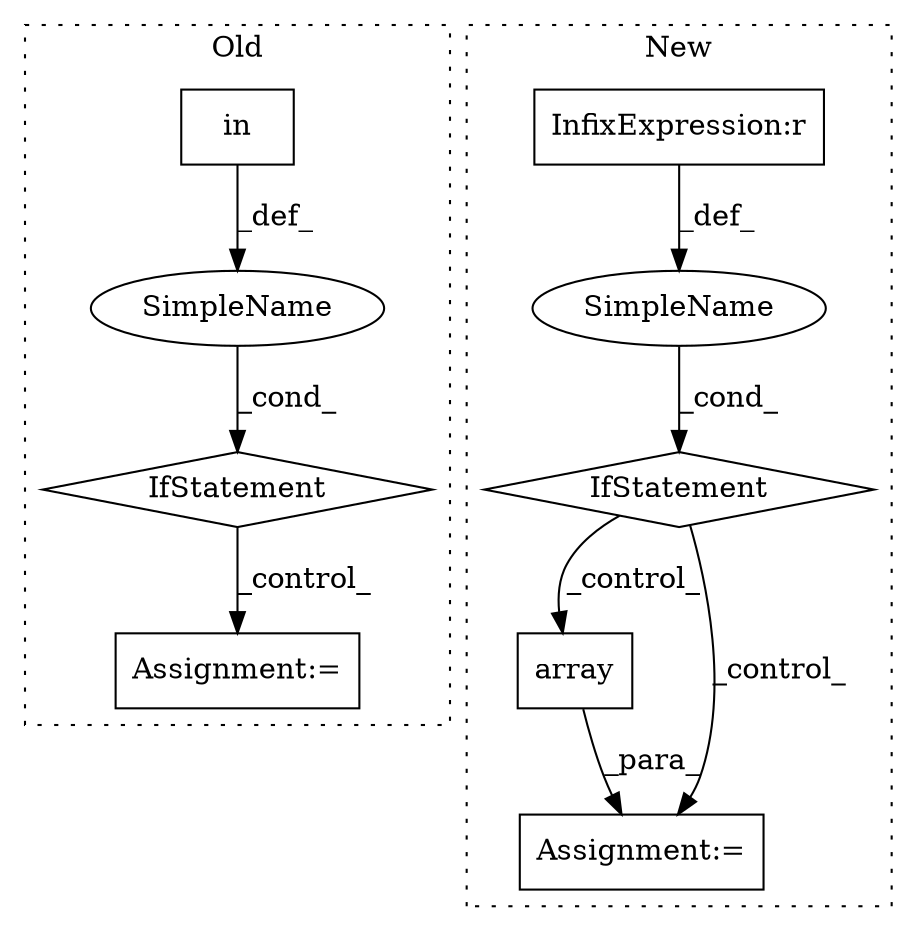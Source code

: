 digraph G {
subgraph cluster0 {
1 [label="in" a="105" s="1215" l="23" shape="box"];
3 [label="IfStatement" a="25" s="1207,1238" l="8,2" shape="diamond"];
5 [label="Assignment:=" a="7" s="1380" l="29" shape="box"];
6 [label="SimpleName" a="42" s="" l="" shape="ellipse"];
label = "Old";
style="dotted";
}
subgraph cluster1 {
2 [label="array" a="32" s="2357,2384" l="6,1" shape="box"];
4 [label="Assignment:=" a="7" s="2350" l="1" shape="box"];
7 [label="SimpleName" a="42" s="" l="" shape="ellipse"];
8 [label="IfStatement" a="25" s="2178,2248" l="4,2" shape="diamond"];
9 [label="InfixExpression:r" a="27" s="2222" l="4" shape="box"];
label = "New";
style="dotted";
}
1 -> 6 [label="_def_"];
2 -> 4 [label="_para_"];
3 -> 5 [label="_control_"];
6 -> 3 [label="_cond_"];
7 -> 8 [label="_cond_"];
8 -> 4 [label="_control_"];
8 -> 2 [label="_control_"];
9 -> 7 [label="_def_"];
}